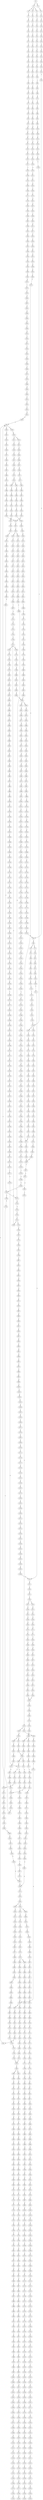 strict digraph  {
	S0 -> S1 [ label = T ];
	S0 -> S2 [ label = G ];
	S1 -> S3 [ label = G ];
	S1 -> S4 [ label = T ];
	S1 -> S5 [ label = C ];
	S2 -> S6 [ label = C ];
	S3 -> S7 [ label = T ];
	S4 -> S8 [ label = C ];
	S5 -> S9 [ label = C ];
	S6 -> S10 [ label = C ];
	S7 -> S11 [ label = A ];
	S8 -> S12 [ label = G ];
	S9 -> S13 [ label = G ];
	S10 -> S14 [ label = G ];
	S11 -> S15 [ label = C ];
	S12 -> S16 [ label = C ];
	S13 -> S17 [ label = T ];
	S14 -> S18 [ label = C ];
	S15 -> S19 [ label = A ];
	S16 -> S20 [ label = A ];
	S17 -> S21 [ label = A ];
	S18 -> S22 [ label = A ];
	S19 -> S23 [ label = C ];
	S20 -> S24 [ label = C ];
	S21 -> S25 [ label = C ];
	S22 -> S26 [ label = C ];
	S23 -> S27 [ label = T ];
	S24 -> S28 [ label = G ];
	S25 -> S29 [ label = A ];
	S26 -> S30 [ label = G ];
	S27 -> S31 [ label = T ];
	S28 -> S32 [ label = T ];
	S29 -> S33 [ label = T ];
	S30 -> S34 [ label = C ];
	S31 -> S35 [ label = G ];
	S32 -> S36 [ label = G ];
	S33 -> S37 [ label = G ];
	S34 -> S38 [ label = G ];
	S35 -> S39 [ label = G ];
	S36 -> S40 [ label = G ];
	S37 -> S41 [ label = G ];
	S38 -> S42 [ label = C ];
	S39 -> S43 [ label = A ];
	S40 -> S44 [ label = C ];
	S41 -> S45 [ label = C ];
	S42 -> S46 [ label = A ];
	S43 -> S47 [ label = G ];
	S44 -> S48 [ label = G ];
	S45 -> S49 [ label = G ];
	S46 -> S50 [ label = G ];
	S47 -> S51 [ label = A ];
	S48 -> S52 [ label = T ];
	S49 -> S53 [ label = C ];
	S50 -> S54 [ label = C ];
	S51 -> S55 [ label = C ];
	S52 -> S56 [ label = C ];
	S53 -> S57 [ label = C ];
	S54 -> S58 [ label = C ];
	S55 -> S59 [ label = C ];
	S56 -> S60 [ label = C ];
	S57 -> S61 [ label = C ];
	S58 -> S62 [ label = G ];
	S59 -> S63 [ label = C ];
	S60 -> S64 [ label = C ];
	S61 -> S65 [ label = C ];
	S62 -> S66 [ label = G ];
	S63 -> S67 [ label = C ];
	S64 -> S68 [ label = C ];
	S65 -> S69 [ label = C ];
	S66 -> S70 [ label = C ];
	S66 -> S71 [ label = T ];
	S67 -> S72 [ label = C ];
	S68 -> S73 [ label = A ];
	S69 -> S74 [ label = A ];
	S70 -> S75 [ label = A ];
	S71 -> S76 [ label = G ];
	S72 -> S77 [ label = C ];
	S73 -> S78 [ label = C ];
	S74 -> S79 [ label = C ];
	S75 -> S80 [ label = C ];
	S76 -> S81 [ label = G ];
	S77 -> S82 [ label = T ];
	S78 -> S83 [ label = T ];
	S79 -> S84 [ label = T ];
	S80 -> S85 [ label = T ];
	S81 -> S86 [ label = A ];
	S82 -> S87 [ label = T ];
	S83 -> S88 [ label = T ];
	S84 -> S89 [ label = T ];
	S85 -> S90 [ label = T ];
	S86 -> S91 [ label = A ];
	S87 -> S92 [ label = C ];
	S88 -> S93 [ label = G ];
	S89 -> S94 [ label = T ];
	S90 -> S95 [ label = C ];
	S91 -> S96 [ label = G ];
	S92 -> S97 [ label = A ];
	S93 -> S98 [ label = A ];
	S94 -> S99 [ label = A ];
	S95 -> S100 [ label = A ];
	S96 -> S101 [ label = A ];
	S97 -> S102 [ label = G ];
	S98 -> S103 [ label = G ];
	S99 -> S104 [ label = G ];
	S100 -> S105 [ label = G ];
	S101 -> S106 [ label = A ];
	S102 -> S107 [ label = A ];
	S103 -> S108 [ label = C ];
	S104 -> S109 [ label = C ];
	S105 -> S110 [ label = C ];
	S106 -> S111 [ label = C ];
	S107 -> S112 [ label = G ];
	S108 -> S113 [ label = C ];
	S109 -> S114 [ label = C ];
	S110 -> S115 [ label = C ];
	S111 -> S116 [ label = G ];
	S112 -> S117 [ label = G ];
	S113 -> S118 [ label = G ];
	S114 -> S119 [ label = G ];
	S115 -> S120 [ label = G ];
	S116 -> S121 [ label = G ];
	S117 -> S122 [ label = T ];
	S118 -> S123 [ label = C ];
	S119 -> S124 [ label = T ];
	S120 -> S125 [ label = C ];
	S121 -> S126 [ label = C ];
	S122 -> S127 [ label = C ];
	S123 -> S128 [ label = C ];
	S124 -> S129 [ label = C ];
	S125 -> S130 [ label = C ];
	S126 -> S131 [ label = A ];
	S127 -> S132 [ label = C ];
	S128 -> S133 [ label = C ];
	S129 -> S134 [ label = C ];
	S130 -> S135 [ label = C ];
	S131 -> S136 [ label = C ];
	S132 -> S137 [ label = C ];
	S133 -> S138 [ label = C ];
	S134 -> S139 [ label = C ];
	S135 -> S140 [ label = C ];
	S136 -> S141 [ label = C ];
	S136 -> S142 [ label = T ];
	S137 -> S143 [ label = T ];
	S138 -> S144 [ label = T ];
	S139 -> S145 [ label = A ];
	S140 -> S144 [ label = T ];
	S141 -> S146 [ label = G ];
	S142 -> S147 [ label = G ];
	S143 -> S148 [ label = T ];
	S144 -> S149 [ label = T ];
	S144 -> S150 [ label = C ];
	S145 -> S151 [ label = C ];
	S146 -> S152 [ label = G ];
	S147 -> S153 [ label = G ];
	S148 -> S154 [ label = C ];
	S149 -> S155 [ label = C ];
	S150 -> S156 [ label = C ];
	S151 -> S157 [ label = C ];
	S152 -> S158 [ label = G ];
	S153 -> S159 [ label = G ];
	S154 -> S160 [ label = T ];
	S155 -> S161 [ label = A ];
	S156 -> S162 [ label = A ];
	S157 -> S163 [ label = A ];
	S158 -> S164 [ label = A ];
	S159 -> S165 [ label = A ];
	S160 -> S166 [ label = C ];
	S161 -> S167 [ label = C ];
	S162 -> S168 [ label = C ];
	S163 -> S169 [ label = C ];
	S164 -> S170 [ label = A ];
	S165 -> S171 [ label = A ];
	S166 -> S172 [ label = G ];
	S167 -> S173 [ label = G ];
	S168 -> S174 [ label = C ];
	S169 -> S175 [ label = C ];
	S170 -> S176 [ label = T ];
	S171 -> S177 [ label = C ];
	S172 -> S178 [ label = T ];
	S173 -> S179 [ label = C ];
	S174 -> S180 [ label = C ];
	S175 -> S181 [ label = G ];
	S176 -> S182 [ label = T ];
	S177 -> S183 [ label = T ];
	S178 -> S184 [ label = A ];
	S179 -> S185 [ label = T ];
	S180 -> S186 [ label = G ];
	S181 -> S187 [ label = A ];
	S182 -> S188 [ label = G ];
	S183 -> S189 [ label = G ];
	S184 -> S190 [ label = C ];
	S185 -> S191 [ label = C ];
	S186 -> S192 [ label = C ];
	S187 -> S193 [ label = T ];
	S188 -> S194 [ label = A ];
	S189 -> S195 [ label = G ];
	S190 -> S196 [ label = G ];
	S191 -> S197 [ label = C ];
	S192 -> S198 [ label = C ];
	S193 -> S199 [ label = C ];
	S194 -> S200 [ label = A ];
	S195 -> S201 [ label = A ];
	S196 -> S202 [ label = G ];
	S197 -> S203 [ label = G ];
	S198 -> S204 [ label = G ];
	S199 -> S205 [ label = G ];
	S200 -> S206 [ label = C ];
	S201 -> S207 [ label = C ];
	S202 -> S208 [ label = C ];
	S203 -> S209 [ label = G ];
	S204 -> S210 [ label = G ];
	S205 -> S211 [ label = G ];
	S206 -> S212 [ label = C ];
	S207 -> S213 [ label = C ];
	S208 -> S214 [ label = T ];
	S209 -> S215 [ label = T ];
	S210 -> S216 [ label = T ];
	S211 -> S217 [ label = T ];
	S212 -> S218 [ label = C ];
	S213 -> S219 [ label = C ];
	S214 -> S220 [ label = A ];
	S215 -> S221 [ label = T ];
	S216 -> S222 [ label = C ];
	S217 -> S223 [ label = T ];
	S218 -> S224 [ label = G ];
	S219 -> S225 [ label = G ];
	S220 -> S226 [ label = C ];
	S221 -> S227 [ label = G ];
	S222 -> S228 [ label = C ];
	S223 -> S229 [ label = C ];
	S224 -> S230 [ label = T ];
	S225 -> S231 [ label = T ];
	S226 -> S232 [ label = T ];
	S227 -> S233 [ label = C ];
	S228 -> S234 [ label = C ];
	S229 -> S235 [ label = C ];
	S230 -> S236 [ label = C ];
	S231 -> S237 [ label = C ];
	S232 -> S238 [ label = G ];
	S233 -> S239 [ label = A ];
	S234 -> S240 [ label = A ];
	S235 -> S241 [ label = A ];
	S236 -> S242 [ label = T ];
	S237 -> S243 [ label = T ];
	S238 -> S244 [ label = G ];
	S239 -> S245 [ label = C ];
	S240 -> S246 [ label = G ];
	S241 -> S247 [ label = G ];
	S242 -> S248 [ label = C ];
	S243 -> S249 [ label = C ];
	S244 -> S250 [ label = T ];
	S245 -> S251 [ label = T ];
	S246 -> S252 [ label = T ];
	S247 -> S253 [ label = T ];
	S248 -> S254 [ label = G ];
	S249 -> S254 [ label = G ];
	S250 -> S255 [ label = G ];
	S251 -> S256 [ label = G ];
	S252 -> S257 [ label = G ];
	S253 -> S258 [ label = G ];
	S254 -> S259 [ label = G ];
	S255 -> S260 [ label = C ];
	S256 -> S261 [ label = G ];
	S257 -> S262 [ label = G ];
	S258 -> S263 [ label = G ];
	S259 -> S264 [ label = C ];
	S260 -> S265 [ label = T ];
	S261 -> S266 [ label = T ];
	S262 -> S267 [ label = T ];
	S263 -> S268 [ label = T ];
	S264 -> S269 [ label = A ];
	S265 -> S270 [ label = A ];
	S266 -> S271 [ label = C ];
	S267 -> S272 [ label = C ];
	S268 -> S273 [ label = C ];
	S269 -> S274 [ label = C ];
	S270 -> S275 [ label = C ];
	S271 -> S276 [ label = G ];
	S272 -> S277 [ label = G ];
	S273 -> S277 [ label = G ];
	S274 -> S278 [ label = C ];
	S275 -> S279 [ label = T ];
	S276 -> S280 [ label = T ];
	S277 -> S281 [ label = T ];
	S278 -> S282 [ label = G ];
	S279 -> S283 [ label = G ];
	S280 -> S284 [ label = C ];
	S281 -> S285 [ label = C ];
	S282 -> S286 [ label = A ];
	S283 -> S287 [ label = T ];
	S284 -> S288 [ label = C ];
	S285 -> S289 [ label = C ];
	S286 -> S290 [ label = G ];
	S286 -> S291 [ label = A ];
	S287 -> S292 [ label = A ];
	S288 -> S293 [ label = G ];
	S289 -> S293 [ label = G ];
	S290 -> S294 [ label = T ];
	S291 -> S295 [ label = T ];
	S292 -> S296 [ label = A ];
	S293 -> S297 [ label = T ];
	S294 -> S298 [ label = C ];
	S295 -> S299 [ label = G ];
	S296 -> S300 [ label = C ];
	S297 -> S301 [ label = C ];
	S298 -> S302 [ label = C ];
	S299 -> S303 [ label = T ];
	S300 -> S304 [ label = A ];
	S301 -> S305 [ label = A ];
	S302 -> S306 [ label = A ];
	S302 -> S307 [ label = T ];
	S303 -> S308 [ label = A ];
	S304 -> S309 [ label = C ];
	S305 -> S310 [ label = C ];
	S306 -> S311 [ label = G ];
	S307 -> S312 [ label = C ];
	S308 -> S313 [ label = G ];
	S309 -> S314 [ label = A ];
	S310 -> S315 [ label = C ];
	S311 -> S316 [ label = T ];
	S311 -> S317 [ label = C ];
	S312 -> S318 [ label = G ];
	S313 -> S319 [ label = T ];
	S314 -> S320 [ label = C ];
	S315 -> S321 [ label = C ];
	S315 -> S322 [ label = G ];
	S316 -> S323 [ label = A ];
	S317 -> S324 [ label = T ];
	S318 -> S325 [ label = A ];
	S319 -> S326 [ label = T ];
	S320 -> S327 [ label = G ];
	S321 -> S328 [ label = T ];
	S322 -> S329 [ label = A ];
	S323 -> S330 [ label = G ];
	S324 -> S331 [ label = T ];
	S325 -> S332 [ label = A ];
	S326 -> S333 [ label = T ];
	S327 -> S334 [ label = C ];
	S328 -> S335 [ label = G ];
	S329 -> S336 [ label = A ];
	S329 -> S337 [ label = G ];
	S330 -> S338 [ label = G ];
	S331 -> S339 [ label = C ];
	S332 -> S340 [ label = C ];
	S333 -> S341 [ label = C ];
	S334 -> S342 [ label = T ];
	S335 -> S343 [ label = T ];
	S336 -> S344 [ label = T ];
	S337 -> S345 [ label = T ];
	S338 -> S346 [ label = G ];
	S339 -> S347 [ label = A ];
	S340 -> S348 [ label = T ];
	S341 -> S349 [ label = A ];
	S342 -> S350 [ label = C ];
	S343 -> S351 [ label = C ];
	S344 -> S352 [ label = C ];
	S345 -> S353 [ label = C ];
	S346 -> S354 [ label = T ];
	S347 -> S355 [ label = C ];
	S348 -> S356 [ label = T ];
	S349 -> S357 [ label = C ];
	S350 -> S358 [ label = C ];
	S351 -> S359 [ label = C ];
	S352 -> S360 [ label = C ];
	S353 -> S302 [ label = C ];
	S354 -> S361 [ label = C ];
	S355 -> S362 [ label = G ];
	S356 -> S363 [ label = C ];
	S357 -> S364 [ label = T ];
	S358 -> S365 [ label = T ];
	S359 -> S366 [ label = T ];
	S360 -> S367 [ label = T ];
	S361 -> S368 [ label = A ];
	S362 -> S369 [ label = C ];
	S363 -> S370 [ label = A ];
	S364 -> S371 [ label = C ];
	S365 -> S372 [ label = A ];
	S366 -> S373 [ label = T ];
	S367 -> S374 [ label = C ];
	S368 -> S375 [ label = C ];
	S369 -> S376 [ label = C ];
	S370 -> S377 [ label = A ];
	S371 -> S378 [ label = C ];
	S372 -> S379 [ label = G ];
	S373 -> S380 [ label = G ];
	S374 -> S381 [ label = G ];
	S375 -> S382 [ label = T ];
	S376 -> S383 [ label = C ];
	S377 -> S384 [ label = C ];
	S378 -> S385 [ label = T ];
	S379 -> S386 [ label = A ];
	S380 -> S387 [ label = A ];
	S380 -> S388 [ label = T ];
	S381 -> S389 [ label = A ];
	S382 -> S390 [ label = C ];
	S383 -> S391 [ label = T ];
	S384 -> S392 [ label = C ];
	S384 -> S393 [ label = T ];
	S385 -> S394 [ label = T ];
	S386 -> S395 [ label = A ];
	S387 -> S396 [ label = A ];
	S388 -> S397 [ label = A ];
	S389 -> S398 [ label = A ];
	S390 -> S399 [ label = G ];
	S391 -> S400 [ label = T ];
	S392 -> S401 [ label = G ];
	S393 -> S402 [ label = G ];
	S394 -> S403 [ label = T ];
	S395 -> S404 [ label = C ];
	S396 -> S405 [ label = C ];
	S397 -> S406 [ label = G ];
	S398 -> S407 [ label = C ];
	S399 -> S408 [ label = C ];
	S400 -> S409 [ label = C ];
	S401 -> S410 [ label = G ];
	S402 -> S411 [ label = G ];
	S402 -> S412 [ label = C ];
	S403 -> S413 [ label = C ];
	S404 -> S414 [ label = T ];
	S405 -> S415 [ label = T ];
	S406 -> S416 [ label = G ];
	S407 -> S348 [ label = T ];
	S408 -> S417 [ label = T ];
	S409 -> S418 [ label = A ];
	S410 -> S419 [ label = C ];
	S411 -> S420 [ label = C ];
	S412 -> S421 [ label = C ];
	S413 -> S422 [ label = A ];
	S414 -> S423 [ label = T ];
	S415 -> S424 [ label = T ];
	S416 -> S425 [ label = A ];
	S417 -> S426 [ label = T ];
	S418 -> S427 [ label = T ];
	S419 -> S428 [ label = C ];
	S420 -> S429 [ label = C ];
	S421 -> S430 [ label = C ];
	S422 -> S431 [ label = T ];
	S423 -> S432 [ label = C ];
	S424 -> S433 [ label = C ];
	S425 -> S434 [ label = G ];
	S426 -> S435 [ label = C ];
	S427 -> S436 [ label = C ];
	S428 -> S437 [ label = C ];
	S429 -> S438 [ label = C ];
	S430 -> S439 [ label = T ];
	S431 -> S440 [ label = C ];
	S432 -> S441 [ label = A ];
	S433 -> S442 [ label = A ];
	S434 -> S443 [ label = A ];
	S435 -> S444 [ label = A ];
	S436 -> S445 [ label = C ];
	S437 -> S446 [ label = A ];
	S438 -> S447 [ label = A ];
	S439 -> S448 [ label = A ];
	S440 -> S449 [ label = C ];
	S441 -> S450 [ label = A ];
	S442 -> S451 [ label = A ];
	S443 -> S452 [ label = G ];
	S444 -> S453 [ label = T ];
	S445 -> S454 [ label = A ];
	S446 -> S455 [ label = G ];
	S447 -> S456 [ label = G ];
	S448 -> S457 [ label = G ];
	S449 -> S458 [ label = A ];
	S450 -> S384 [ label = C ];
	S451 -> S384 [ label = C ];
	S452 -> S459 [ label = G ];
	S453 -> S460 [ label = C ];
	S454 -> S461 [ label = G ];
	S455 -> S462 [ label = T ];
	S456 -> S463 [ label = G ];
	S457 -> S464 [ label = G ];
	S458 -> S465 [ label = G ];
	S459 -> S466 [ label = T ];
	S460 -> S467 [ label = C ];
	S461 -> S468 [ label = A ];
	S462 -> S469 [ label = T ];
	S463 -> S470 [ label = T ];
	S464 -> S471 [ label = T ];
	S465 -> S468 [ label = A ];
	S466 -> S472 [ label = C ];
	S467 -> S473 [ label = A ];
	S468 -> S474 [ label = A ];
	S469 -> S475 [ label = G ];
	S470 -> S476 [ label = G ];
	S471 -> S477 [ label = G ];
	S472 -> S478 [ label = C ];
	S473 -> S461 [ label = G ];
	S474 -> S479 [ label = C ];
	S475 -> S480 [ label = T ];
	S476 -> S481 [ label = C ];
	S476 -> S482 [ label = G ];
	S477 -> S483 [ label = T ];
	S478 -> S484 [ label = C ];
	S479 -> S485 [ label = C ];
	S480 -> S486 [ label = G ];
	S481 -> S487 [ label = G ];
	S482 -> S488 [ label = G ];
	S483 -> S489 [ label = G ];
	S484 -> S490 [ label = A ];
	S484 -> S491 [ label = G ];
	S485 -> S492 [ label = A ];
	S485 -> S493 [ label = G ];
	S486 -> S494 [ label = C ];
	S487 -> S495 [ label = C ];
	S488 -> S496 [ label = C ];
	S489 -> S497 [ label = C ];
	S490 -> S498 [ label = G ];
	S491 -> S499 [ label = G ];
	S492 -> S500 [ label = G ];
	S492 -> S501 [ label = C ];
	S493 -> S502 [ label = G ];
	S494 -> S503 [ label = G ];
	S495 -> S504 [ label = G ];
	S496 -> S505 [ label = T ];
	S497 -> S506 [ label = G ];
	S498 -> S507 [ label = A ];
	S499 -> S508 [ label = A ];
	S500 -> S509 [ label = A ];
	S501 -> S510 [ label = C ];
	S502 -> S511 [ label = A ];
	S503 -> S512 [ label = T ];
	S504 -> S513 [ label = T ];
	S505 -> S514 [ label = T ];
	S506 -> S515 [ label = T ];
	S507 -> S516 [ label = G ];
	S508 -> S517 [ label = G ];
	S509 -> S518 [ label = C ];
	S510 -> S519 [ label = A ];
	S511 -> S520 [ label = C ];
	S512 -> S521 [ label = C ];
	S513 -> S522 [ label = C ];
	S514 -> S523 [ label = C ];
	S515 -> S524 [ label = C ];
	S516 -> S525 [ label = C ];
	S517 -> S526 [ label = G ];
	S518 -> S527 [ label = T ];
	S519 -> S528 [ label = C ];
	S520 -> S529 [ label = G ];
	S521 -> S530 [ label = G ];
	S522 -> S531 [ label = G ];
	S523 -> S532 [ label = G ];
	S524 -> S533 [ label = G ];
	S525 -> S534 [ label = C ];
	S526 -> S535 [ label = C ];
	S527 -> S536 [ label = C ];
	S528 -> S537 [ label = C ];
	S529 -> S538 [ label = C ];
	S530 -> S539 [ label = A ];
	S531 -> S540 [ label = T ];
	S532 -> S541 [ label = A ];
	S533 -> S539 [ label = A ];
	S534 -> S542 [ label = A ];
	S535 -> S543 [ label = G ];
	S536 -> S544 [ label = C ];
	S537 -> S545 [ label = C ];
	S538 -> S546 [ label = C ];
	S539 -> S547 [ label = A ];
	S540 -> S548 [ label = G ];
	S541 -> S549 [ label = A ];
	S542 -> S550 [ label = C ];
	S543 -> S551 [ label = T ];
	S544 -> S552 [ label = C ];
	S545 -> S553 [ label = C ];
	S546 -> S554 [ label = C ];
	S547 -> S555 [ label = C ];
	S548 -> S556 [ label = C ];
	S549 -> S557 [ label = C ];
	S550 -> S558 [ label = G ];
	S551 -> S559 [ label = G ];
	S552 -> S560 [ label = A ];
	S553 -> S561 [ label = T ];
	S554 -> S562 [ label = A ];
	S555 -> S563 [ label = C ];
	S555 -> S564 [ label = A ];
	S556 -> S565 [ label = A ];
	S557 -> S566 [ label = A ];
	S558 -> S567 [ label = G ];
	S559 -> S568 [ label = G ];
	S560 -> S569 [ label = T ];
	S561 -> S570 [ label = T ];
	S562 -> S571 [ label = T ];
	S563 -> S572 [ label = T ];
	S564 -> S573 [ label = C ];
	S565 -> S574 [ label = T ];
	S566 -> S575 [ label = C ];
	S567 -> S576 [ label = T ];
	S568 -> S577 [ label = T ];
	S569 -> S578 [ label = C ];
	S570 -> S579 [ label = C ];
	S571 -> S580 [ label = C ];
	S572 -> S581 [ label = T ];
	S573 -> S582 [ label = C ];
	S574 -> S583 [ label = C ];
	S575 -> S584 [ label = G ];
	S576 -> S585 [ label = T ];
	S577 -> S586 [ label = A ];
	S578 -> S587 [ label = T ];
	S579 -> S588 [ label = C ];
	S579 -> S589 [ label = G ];
	S580 -> S590 [ label = G ];
	S581 -> S591 [ label = C ];
	S582 -> S592 [ label = C ];
	S583 -> S593 [ label = C ];
	S584 -> S594 [ label = C ];
	S585 -> S595 [ label = A ];
	S586 -> S596 [ label = T ];
	S587 -> S597 [ label = G ];
	S588 -> S598 [ label = T ];
	S589 -> S599 [ label = A ];
	S590 -> S600 [ label = T ];
	S591 -> S601 [ label = G ];
	S592 -> S602 [ label = G ];
	S593 -> S603 [ label = G ];
	S594 -> S604 [ label = G ];
	S595 -> S605 [ label = C ];
	S596 -> S606 [ label = G ];
	S597 -> S607 [ label = C ];
	S598 -> S608 [ label = G ];
	S599 -> S609 [ label = T ];
	S600 -> S610 [ label = C ];
	S601 -> S611 [ label = T ];
	S602 -> S612 [ label = T ];
	S603 -> S613 [ label = C ];
	S604 -> S614 [ label = C ];
	S605 -> S615 [ label = T ];
	S606 -> S616 [ label = A ];
	S607 -> S617 [ label = C ];
	S608 -> S618 [ label = T ];
	S609 -> S619 [ label = C ];
	S610 -> S620 [ label = C ];
	S611 -> S621 [ label = A ];
	S612 -> S622 [ label = A ];
	S613 -> S623 [ label = A ];
	S614 -> S624 [ label = A ];
	S615 -> S625 [ label = G ];
	S616 -> S626 [ label = G ];
	S617 -> S627 [ label = A ];
	S618 -> S628 [ label = C ];
	S619 -> S629 [ label = G ];
	S620 -> S630 [ label = T ];
	S621 -> S631 [ label = C ];
	S622 -> S632 [ label = C ];
	S623 -> S633 [ label = C ];
	S624 -> S634 [ label = C ];
	S625 -> S635 [ label = C ];
	S626 -> S636 [ label = C ];
	S627 -> S637 [ label = G ];
	S628 -> S638 [ label = C ];
	S629 -> S639 [ label = T ];
	S630 -> S640 [ label = C ];
	S631 -> S641 [ label = T ];
	S632 -> S642 [ label = G ];
	S633 -> S643 [ label = G ];
	S634 -> S644 [ label = G ];
	S635 -> S645 [ label = A ];
	S636 -> S646 [ label = G ];
	S637 -> S647 [ label = T ];
	S638 -> S648 [ label = T ];
	S639 -> S649 [ label = T ];
	S640 -> S650 [ label = T ];
	S641 -> S651 [ label = T ];
	S642 -> S652 [ label = T ];
	S643 -> S653 [ label = T ];
	S644 -> S654 [ label = T ];
	S645 -> S655 [ label = G ];
	S646 -> S656 [ label = G ];
	S647 -> S657 [ label = C ];
	S648 -> S658 [ label = T ];
	S649 -> S659 [ label = T ];
	S650 -> S660 [ label = T ];
	S651 -> S661 [ label = C ];
	S652 -> S662 [ label = C ];
	S653 -> S663 [ label = C ];
	S654 -> S664 [ label = C ];
	S655 -> S665 [ label = A ];
	S656 -> S666 [ label = T ];
	S657 -> S667 [ label = G ];
	S658 -> S380 [ label = G ];
	S659 -> S668 [ label = G ];
	S660 -> S669 [ label = C ];
	S661 -> S670 [ label = A ];
	S662 -> S671 [ label = C ];
	S663 -> S672 [ label = G ];
	S664 -> S673 [ label = C ];
	S665 -> S674 [ label = C ];
	S666 -> S675 [ label = C ];
	S667 -> S676 [ label = T ];
	S668 -> S677 [ label = T ];
	S669 -> S678 [ label = T ];
	S670 -> S679 [ label = A ];
	S671 -> S680 [ label = A ];
	S672 -> S681 [ label = A ];
	S673 -> S682 [ label = A ];
	S674 -> S683 [ label = G ];
	S675 -> S684 [ label = G ];
	S676 -> S685 [ label = A ];
	S677 -> S686 [ label = A ];
	S678 -> S687 [ label = C ];
	S679 -> S688 [ label = G ];
	S680 -> S689 [ label = G ];
	S681 -> S690 [ label = G ];
	S682 -> S691 [ label = G ];
	S683 -> S692 [ label = G ];
	S684 -> S693 [ label = C ];
	S685 -> S694 [ label = A ];
	S686 -> S695 [ label = G ];
	S687 -> S696 [ label = G ];
	S688 -> S697 [ label = C ];
	S689 -> S698 [ label = C ];
	S690 -> S699 [ label = C ];
	S691 -> S700 [ label = C ];
	S692 -> S701 [ label = A ];
	S693 -> S702 [ label = A ];
	S694 -> S703 [ label = G ];
	S695 -> S704 [ label = G ];
	S696 -> S705 [ label = G ];
	S697 -> S706 [ label = G ];
	S698 -> S707 [ label = G ];
	S699 -> S708 [ label = G ];
	S700 -> S709 [ label = T ];
	S700 -> S707 [ label = G ];
	S701 -> S710 [ label = C ];
	S702 -> S711 [ label = C ];
	S703 -> S712 [ label = A ];
	S704 -> S713 [ label = A ];
	S705 -> S714 [ label = A ];
	S706 -> S715 [ label = A ];
	S707 -> S716 [ label = A ];
	S708 -> S717 [ label = A ];
	S709 -> S718 [ label = T ];
	S710 -> S719 [ label = A ];
	S711 -> S720 [ label = G ];
	S712 -> S721 [ label = C ];
	S713 -> S722 [ label = A ];
	S714 -> S723 [ label = G ];
	S715 -> S724 [ label = G ];
	S716 -> S725 [ label = G ];
	S717 -> S726 [ label = G ];
	S718 -> S339 [ label = C ];
	S719 -> S727 [ label = C ];
	S720 -> S728 [ label = C ];
	S721 -> S729 [ label = G ];
	S722 -> S730 [ label = A ];
	S723 -> S731 [ label = A ];
	S724 -> S732 [ label = T ];
	S725 -> S733 [ label = T ];
	S726 -> S734 [ label = T ];
	S727 -> S735 [ label = A ];
	S728 -> S736 [ label = G ];
	S729 -> S737 [ label = G ];
	S730 -> S738 [ label = G ];
	S731 -> S739 [ label = G ];
	S732 -> S740 [ label = C ];
	S733 -> S741 [ label = C ];
	S734 -> S742 [ label = C ];
	S735 -> S743 [ label = C ];
	S736 -> S744 [ label = C ];
	S737 -> S745 [ label = C ];
	S738 -> S746 [ label = G ];
	S739 -> S747 [ label = G ];
	S740 -> S748 [ label = C ];
	S741 -> S749 [ label = C ];
	S741 -> S750 [ label = T ];
	S742 -> S751 [ label = G ];
	S743 -> S752 [ label = C ];
	S744 -> S753 [ label = G ];
	S745 -> S754 [ label = T ];
	S746 -> S755 [ label = T ];
	S747 -> S756 [ label = T ];
	S748 -> S757 [ label = C ];
	S749 -> S757 [ label = C ];
	S750 -> S758 [ label = C ];
	S751 -> S759 [ label = A ];
	S752 -> S760 [ label = T ];
	S753 -> S761 [ label = G ];
	S754 -> S762 [ label = C ];
	S755 -> S763 [ label = C ];
	S756 -> S764 [ label = C ];
	S757 -> S765 [ label = T ];
	S757 -> S766 [ label = G ];
	S758 -> S767 [ label = G ];
	S759 -> S768 [ label = A ];
	S760 -> S769 [ label = C ];
	S761 -> S770 [ label = C ];
	S762 -> S771 [ label = T ];
	S763 -> S772 [ label = C ];
	S764 -> S478 [ label = C ];
	S765 -> S773 [ label = C ];
	S766 -> S774 [ label = C ];
	S767 -> S775 [ label = T ];
	S768 -> S776 [ label = C ];
	S769 -> S777 [ label = T ];
	S770 -> S778 [ label = T ];
	S771 -> S779 [ label = C ];
	S772 -> S780 [ label = C ];
	S773 -> S781 [ label = C ];
	S774 -> S782 [ label = C ];
	S775 -> S783 [ label = C ];
	S776 -> S784 [ label = C ];
	S777 -> S785 [ label = A ];
	S778 -> S786 [ label = G ];
	S779 -> S787 [ label = G ];
	S780 -> S788 [ label = G ];
	S781 -> S789 [ label = G ];
	S782 -> S790 [ label = T ];
	S783 -> S791 [ label = T ];
	S784 -> S792 [ label = T ];
	S785 -> S793 [ label = G ];
	S786 -> S794 [ label = G ];
	S787 -> S795 [ label = A ];
	S788 -> S796 [ label = A ];
	S789 -> S797 [ label = G ];
	S790 -> S798 [ label = G ];
	S791 -> S799 [ label = G ];
	S792 -> S800 [ label = G ];
	S793 -> S801 [ label = A ];
	S794 -> S802 [ label = A ];
	S795 -> S803 [ label = A ];
	S796 -> S804 [ label = A ];
	S797 -> S805 [ label = T ];
	S798 -> S806 [ label = T ];
	S799 -> S807 [ label = T ];
	S800 -> S808 [ label = T ];
	S801 -> S809 [ label = A ];
	S802 -> S810 [ label = A ];
	S803 -> S811 [ label = G ];
	S804 -> S812 [ label = G ];
	S805 -> S813 [ label = C ];
	S806 -> S814 [ label = C ];
	S807 -> S815 [ label = T ];
	S808 -> S816 [ label = C ];
	S809 -> S817 [ label = C ];
	S810 -> S818 [ label = T ];
	S811 -> S819 [ label = T ];
	S812 -> S820 [ label = T ];
	S813 -> S821 [ label = T ];
	S814 -> S822 [ label = G ];
	S815 -> S823 [ label = C ];
	S816 -> S824 [ label = G ];
	S817 -> S825 [ label = G ];
	S818 -> S826 [ label = G ];
	S819 -> S827 [ label = C ];
	S820 -> S828 [ label = C ];
	S821 -> S829 [ label = G ];
	S822 -> S830 [ label = C ];
	S823 -> S831 [ label = C ];
	S824 -> S832 [ label = C ];
	S825 -> S833 [ label = A ];
	S826 -> S834 [ label = G ];
	S827 -> S835 [ label = G ];
	S828 -> S836 [ label = G ];
	S829 -> S837 [ label = G ];
	S830 -> S838 [ label = G ];
	S831 -> S839 [ label = G ];
	S832 -> S840 [ label = G ];
	S833 -> S841 [ label = G ];
	S834 -> S842 [ label = G ];
	S835 -> S843 [ label = C ];
	S836 -> S844 [ label = A ];
	S837 -> S845 [ label = A ];
	S838 -> S846 [ label = C ];
	S839 -> S847 [ label = T ];
	S840 -> S846 [ label = C ];
	S841 -> S848 [ label = G ];
	S842 -> S849 [ label = G ];
	S843 -> S850 [ label = G ];
	S844 -> S851 [ label = G ];
	S845 -> S852 [ label = G ];
	S846 -> S853 [ label = G ];
	S846 -> S854 [ label = A ];
	S847 -> S855 [ label = G ];
	S848 -> S856 [ label = T ];
	S849 -> S857 [ label = T ];
	S850 -> S858 [ label = G ];
	S851 -> S859 [ label = G ];
	S852 -> S860 [ label = G ];
	S853 -> S861 [ label = A ];
	S854 -> S862 [ label = A ];
	S855 -> S863 [ label = G ];
	S856 -> S864 [ label = G ];
	S857 -> S865 [ label = C ];
	S858 -> S866 [ label = C ];
	S859 -> S867 [ label = T ];
	S860 -> S868 [ label = G ];
	S861 -> S869 [ label = G ];
	S862 -> S870 [ label = C ];
	S863 -> S871 [ label = C ];
	S864 -> S872 [ label = T ];
	S865 -> S873 [ label = C ];
	S866 -> S874 [ label = T ];
	S867 -> S875 [ label = A ];
	S868 -> S876 [ label = T ];
	S869 -> S877 [ label = C ];
	S870 -> S878 [ label = C ];
	S871 -> S879 [ label = C ];
	S872 -> S880 [ label = C ];
	S873 -> S881 [ label = G ];
	S874 -> S882 [ label = A ];
	S875 -> S883 [ label = T ];
	S876 -> S884 [ label = G ];
	S877 -> S885 [ label = A ];
	S878 -> S886 [ label = C ];
	S879 -> S887 [ label = C ];
	S880 -> S888 [ label = C ];
	S881 -> S889 [ label = C ];
	S882 -> S890 [ label = T ];
	S883 -> S891 [ label = A ];
	S884 -> S892 [ label = T ];
	S885 -> S893 [ label = G ];
	S886 -> S894 [ label = G ];
	S887 -> S895 [ label = G ];
	S888 -> S896 [ label = C ];
	S889 -> S897 [ label = C ];
	S890 -> S898 [ label = A ];
	S891 -> S899 [ label = A ];
	S892 -> S900 [ label = T ];
	S893 -> S901 [ label = T ];
	S894 -> S902 [ label = T ];
	S895 -> S903 [ label = T ];
	S896 -> S904 [ label = T ];
	S897 -> S905 [ label = G ];
	S898 -> S906 [ label = G ];
	S899 -> S907 [ label = G ];
	S900 -> S908 [ label = C ];
	S901 -> S909 [ label = G ];
	S902 -> S910 [ label = A ];
	S903 -> S911 [ label = C ];
	S904 -> S912 [ label = G ];
	S905 -> S913 [ label = G ];
	S906 -> S914 [ label = T ];
	S907 -> S915 [ label = T ];
	S908 -> S916 [ label = C ];
	S909 -> S917 [ label = C ];
	S910 -> S918 [ label = C ];
	S911 -> S919 [ label = C ];
	S912 -> S920 [ label = T ];
	S913 -> S921 [ label = A ];
	S914 -> S922 [ label = A ];
	S915 -> S923 [ label = C ];
	S916 -> S924 [ label = A ];
	S917 -> S925 [ label = A ];
	S918 -> S926 [ label = A ];
	S919 -> S927 [ label = A ];
	S920 -> S928 [ label = C ];
	S921 -> S929 [ label = A ];
	S922 -> S930 [ label = G ];
	S923 -> S931 [ label = G ];
	S924 -> S932 [ label = G ];
	S925 -> S933 [ label = A ];
	S926 -> S934 [ label = G ];
	S927 -> S935 [ label = G ];
	S928 -> S936 [ label = C ];
	S929 -> S937 [ label = C ];
	S930 -> S938 [ label = C ];
	S931 -> S939 [ label = T ];
	S932 -> S940 [ label = C ];
	S933 -> S941 [ label = C ];
	S934 -> S942 [ label = C ];
	S935 -> S943 [ label = T ];
	S936 -> S944 [ label = T ];
	S937 -> S945 [ label = T ];
	S938 -> S946 [ label = C ];
	S939 -> S947 [ label = G ];
	S940 -> S948 [ label = A ];
	S941 -> S949 [ label = A ];
	S942 -> S950 [ label = A ];
	S943 -> S951 [ label = A ];
	S944 -> S952 [ label = A ];
	S945 -> S953 [ label = G ];
	S946 -> S954 [ label = G ];
	S947 -> S955 [ label = G ];
	S948 -> S956 [ label = G ];
	S949 -> S957 [ label = G ];
	S950 -> S958 [ label = G ];
	S951 -> S959 [ label = G ];
	S952 -> S960 [ label = C ];
	S953 -> S961 [ label = C ];
	S954 -> S962 [ label = A ];
	S955 -> S963 [ label = T ];
	S956 -> S964 [ label = A ];
	S957 -> S965 [ label = C ];
	S958 -> S966 [ label = G ];
	S959 -> S967 [ label = C ];
	S960 -> S968 [ label = T ];
	S961 -> S969 [ label = A ];
	S962 -> S970 [ label = A ];
	S963 -> S971 [ label = A ];
	S964 -> S972 [ label = T ];
	S965 -> S973 [ label = T ];
	S966 -> S974 [ label = T ];
	S967 -> S975 [ label = T ];
	S968 -> S976 [ label = A ];
	S969 -> S977 [ label = A ];
	S970 -> S978 [ label = A ];
	S971 -> S979 [ label = C ];
	S972 -> S980 [ label = A ];
	S973 -> S981 [ label = A ];
	S974 -> S982 [ label = G ];
	S975 -> S983 [ label = C ];
	S976 -> S984 [ label = C ];
	S977 -> S985 [ label = C ];
	S978 -> S986 [ label = C ];
	S979 -> S987 [ label = C ];
	S980 -> S988 [ label = A ];
	S981 -> S989 [ label = C ];
	S982 -> S990 [ label = C ];
	S983 -> S991 [ label = C ];
	S984 -> S992 [ label = C ];
	S985 -> S993 [ label = C ];
	S986 -> S994 [ label = C ];
	S987 -> S995 [ label = G ];
	S988 -> S996 [ label = A ];
	S989 -> S997 [ label = G ];
	S990 -> S998 [ label = A ];
	S991 -> S999 [ label = A ];
	S992 -> S1000 [ label = A ];
	S993 -> S1001 [ label = A ];
	S994 -> S1002 [ label = C ];
	S995 -> S1003 [ label = G ];
	S996 -> S1004 [ label = A ];
	S997 -> S1005 [ label = A ];
	S998 -> S1006 [ label = C ];
	S999 -> S1007 [ label = C ];
	S1000 -> S1008 [ label = G ];
	S1001 -> S1009 [ label = G ];
	S1002 -> S1010 [ label = C ];
	S1003 -> S1011 [ label = T ];
	S1004 -> S1012 [ label = A ];
	S1005 -> S1013 [ label = G ];
	S1006 -> S1014 [ label = G ];
	S1007 -> S1015 [ label = C ];
	S1008 -> S1016 [ label = G ];
	S1009 -> S1017 [ label = A ];
	S1010 -> S1018 [ label = G ];
	S1011 -> S1019 [ label = G ];
	S1012 -> S1020 [ label = C ];
	S1013 -> S1021 [ label = A ];
	S1014 -> S1022 [ label = C ];
	S1015 -> S1023 [ label = G ];
	S1016 -> S1024 [ label = A ];
	S1017 -> S1025 [ label = A ];
	S1018 -> S1026 [ label = A ];
	S1019 -> S1027 [ label = G ];
	S1020 -> S1028 [ label = T ];
	S1021 -> S1029 [ label = A ];
	S1022 -> S1030 [ label = G ];
	S1023 -> S1031 [ label = G ];
	S1024 -> S1032 [ label = G ];
	S1025 -> S1033 [ label = C ];
	S1026 -> S1034 [ label = C ];
	S1027 -> S1035 [ label = T ];
	S1028 -> S1036 [ label = T ];
	S1029 -> S1037 [ label = C ];
	S1030 -> S1038 [ label = G ];
	S1031 -> S1039 [ label = A ];
	S1032 -> S1040 [ label = A ];
	S1033 -> S1041 [ label = A ];
	S1034 -> S1042 [ label = T ];
	S1035 -> S1043 [ label = T ];
	S1036 -> S1044 [ label = T ];
	S1037 -> S1045 [ label = T ];
	S1038 -> S1046 [ label = T ];
	S1039 -> S1047 [ label = C ];
	S1040 -> S1048 [ label = G ];
	S1041 -> S1049 [ label = G ];
	S1042 -> S1050 [ label = A ];
	S1043 -> S1051 [ label = A ];
	S1044 -> S1052 [ label = G ];
	S1045 -> S1053 [ label = G ];
	S1046 -> S1054 [ label = G ];
	S1047 -> S1055 [ label = G ];
	S1048 -> S1056 [ label = T ];
	S1049 -> S1057 [ label = C ];
	S1050 -> S1058 [ label = G ];
	S1051 -> S1059 [ label = G ];
	S1052 -> S1060 [ label = C ];
	S1053 -> S1061 [ label = G ];
	S1054 -> S1062 [ label = C ];
	S1055 -> S1063 [ label = T ];
	S1056 -> S1064 [ label = C ];
	S1057 -> S1065 [ label = C ];
	S1058 -> S1066 [ label = A ];
	S1059 -> S1067 [ label = A ];
	S1060 -> S1068 [ label = C ];
	S1061 -> S1069 [ label = C ];
	S1062 -> S1070 [ label = C ];
	S1063 -> S1071 [ label = C ];
	S1064 -> S1072 [ label = A ];
	S1065 -> S1073 [ label = G ];
	S1066 -> S1074 [ label = A ];
	S1067 -> S1075 [ label = A ];
	S1068 -> S1076 [ label = G ];
	S1069 -> S1077 [ label = G ];
	S1070 -> S1078 [ label = G ];
	S1071 -> S1079 [ label = G ];
	S1072 -> S1080 [ label = G ];
	S1073 -> S1081 [ label = T ];
	S1074 -> S1082 [ label = T ];
	S1075 -> S1083 [ label = G ];
	S1076 -> S1084 [ label = T ];
	S1077 -> S1085 [ label = C ];
	S1078 -> S1086 [ label = C ];
	S1079 -> S1087 [ label = T ];
	S1080 -> S1088 [ label = G ];
	S1081 -> S1089 [ label = C ];
	S1082 -> S1090 [ label = C ];
	S1083 -> S1091 [ label = G ];
	S1084 -> S1092 [ label = A ];
	S1085 -> S1093 [ label = A ];
	S1086 -> S1094 [ label = A ];
	S1087 -> S1095 [ label = G ];
	S1088 -> S1096 [ label = A ];
	S1089 -> S1097 [ label = C ];
	S1090 -> S1098 [ label = G ];
	S1091 -> S1099 [ label = G ];
	S1092 -> S1100 [ label = G ];
	S1093 -> S1101 [ label = G ];
	S1094 -> S1102 [ label = A ];
	S1095 -> S1103 [ label = A ];
	S1096 -> S1104 [ label = C ];
	S1097 -> S1105 [ label = T ];
	S1098 -> S1106 [ label = G ];
	S1099 -> S1107 [ label = G ];
	S1100 -> S1108 [ label = C ];
	S1101 -> S1109 [ label = C ];
	S1102 -> S1110 [ label = C ];
	S1103 -> S1111 [ label = C ];
	S1104 -> S1112 [ label = C ];
	S1105 -> S1113 [ label = C ];
	S1106 -> S1114 [ label = G ];
	S1107 -> S1115 [ label = G ];
	S1108 -> S1116 [ label = C ];
	S1109 -> S1117 [ label = G ];
	S1110 -> S1118 [ label = C ];
	S1111 -> S1119 [ label = C ];
	S1112 -> S1120 [ label = A ];
	S1113 -> S1121 [ label = T ];
	S1114 -> S1122 [ label = T ];
	S1115 -> S1123 [ label = T ];
	S1116 -> S1124 [ label = G ];
	S1117 -> S1125 [ label = G ];
	S1118 -> S1126 [ label = A ];
	S1119 -> S1127 [ label = G ];
	S1120 -> S1128 [ label = G ];
	S1121 -> S1129 [ label = G ];
	S1122 -> S1130 [ label = A ];
	S1123 -> S1131 [ label = C ];
	S1124 -> S1132 [ label = G ];
	S1125 -> S1133 [ label = G ];
	S1126 -> S1134 [ label = G ];
	S1127 -> S1135 [ label = G ];
	S1128 -> S1136 [ label = T ];
	S1129 -> S1137 [ label = T ];
	S1130 -> S1138 [ label = T ];
	S1131 -> S1139 [ label = C ];
	S1132 -> S1140 [ label = T ];
	S1133 -> S1141 [ label = T ];
	S1134 -> S1142 [ label = T ];
	S1135 -> S1143 [ label = T ];
	S1136 -> S1144 [ label = C ];
	S1137 -> S1145 [ label = C ];
	S1138 -> S1146 [ label = C ];
	S1139 -> S1147 [ label = G ];
	S1140 -> S1148 [ label = G ];
	S1141 -> S1149 [ label = G ];
	S1142 -> S1150 [ label = C ];
	S1143 -> S1151 [ label = C ];
	S1144 -> S1152 [ label = T ];
	S1145 -> S1153 [ label = G ];
	S1146 -> S1154 [ label = C ];
	S1147 -> S1155 [ label = T ];
	S1148 -> S1156 [ label = A ];
	S1149 -> S1157 [ label = C ];
	S1150 -> S1158 [ label = G ];
	S1151 -> S1159 [ label = G ];
	S1152 -> S1160 [ label = C ];
	S1153 -> S1161 [ label = T ];
	S1154 -> S1162 [ label = C ];
	S1155 -> S1163 [ label = C ];
	S1156 -> S1164 [ label = C ];
	S1157 -> S1165 [ label = C ];
	S1158 -> S1166 [ label = C ];
	S1159 -> S1167 [ label = C ];
	S1160 -> S1168 [ label = T ];
	S1161 -> S1169 [ label = G ];
	S1162 -> S1170 [ label = G ];
	S1163 -> S1171 [ label = G ];
	S1164 -> S1172 [ label = G ];
	S1165 -> S1173 [ label = G ];
	S1166 -> S1174 [ label = G ];
	S1167 -> S1175 [ label = G ];
	S1168 -> S1176 [ label = G ];
	S1169 -> S1177 [ label = G ];
	S1170 -> S1178 [ label = A ];
	S1171 -> S1179 [ label = G ];
	S1172 -> S1180 [ label = T ];
	S1173 -> S1181 [ label = C ];
	S1174 -> S1182 [ label = C ];
	S1175 -> S1183 [ label = T ];
	S1176 -> S1184 [ label = T ];
	S1177 -> S1185 [ label = T ];
	S1178 -> S1186 [ label = A ];
	S1179 -> S1187 [ label = A ];
	S1180 -> S1188 [ label = G ];
	S1181 -> S1189 [ label = C ];
	S1182 -> S1190 [ label = A ];
	S1183 -> S1191 [ label = A ];
	S1184 -> S1192 [ label = A ];
	S1185 -> S1193 [ label = A ];
	S1186 -> S1194 [ label = A ];
	S1187 -> S1195 [ label = A ];
	S1188 -> S1196 [ label = G ];
	S1189 -> S1197 [ label = G ];
	S1190 -> S1198 [ label = G ];
	S1191 -> S1199 [ label = G ];
	S1194 -> S1200 [ label = G ];
	S1195 -> S1201 [ label = C ];
	S1196 -> S1202 [ label = G ];
	S1197 -> S1203 [ label = G ];
	S1198 -> S1204 [ label = C ];
	S1199 -> S1205 [ label = C ];
	S1200 -> S1206 [ label = T ];
	S1201 -> S1207 [ label = T ];
	S1202 -> S1208 [ label = T ];
	S1203 -> S1209 [ label = T ];
	S1204 -> S1210 [ label = C ];
	S1205 -> S1211 [ label = C ];
	S1206 -> S1212 [ label = G ];
	S1207 -> S1213 [ label = A ];
	S1208 -> S1214 [ label = A ];
	S1209 -> S1215 [ label = G ];
	S1210 -> S62 [ label = G ];
	S1211 -> S1216 [ label = G ];
	S1212 -> S1217 [ label = T ];
	S1213 -> S1218 [ label = C ];
	S1214 -> S1219 [ label = C ];
	S1215 -> S1220 [ label = G ];
	S1216 -> S1221 [ label = C ];
	S1217 -> S1222 [ label = C ];
	S1218 -> S1223 [ label = A ];
	S1219 -> S1224 [ label = T ];
	S1220 -> S1225 [ label = T ];
	S1221 -> S1226 [ label = T ];
	S1222 -> S1227 [ label = G ];
	S1223 -> S1228 [ label = A ];
	S1224 -> S1229 [ label = A ];
	S1225 -> S1230 [ label = G ];
	S1226 -> S1231 [ label = G ];
	S1227 -> S1232 [ label = T ];
	S1228 -> S1233 [ label = C ];
	S1229 -> S1234 [ label = T ];
	S1230 -> S1235 [ label = G ];
	S1231 -> S1236 [ label = G ];
	S1232 -> S1237 [ label = C ];
	S1233 -> S1238 [ label = G ];
	S1234 -> S1239 [ label = T ];
	S1235 -> S1240 [ label = A ];
	S1236 -> S1241 [ label = A ];
	S1237 -> S1242 [ label = G ];
	S1238 -> S1243 [ label = A ];
	S1239 -> S1244 [ label = G ];
	S1240 -> S1245 [ label = A ];
	S1241 -> S1246 [ label = A ];
	S1242 -> S1247 [ label = G ];
	S1243 -> S1248 [ label = A ];
	S1244 -> S1249 [ label = G ];
	S1245 -> S1250 [ label = C ];
	S1246 -> S1251 [ label = G ];
	S1247 -> S1252 [ label = A ];
	S1248 -> S1253 [ label = A ];
	S1249 -> S1254 [ label = A ];
	S1250 -> S1255 [ label = C ];
	S1251 -> S1256 [ label = A ];
	S1252 -> S1257 [ label = A ];
	S1253 -> S1258 [ label = A ];
	S1254 -> S1259 [ label = A ];
	S1255 -> S1260 [ label = T ];
	S1256 -> S1261 [ label = A ];
	S1257 -> S1262 [ label = C ];
	S1258 -> S1263 [ label = C ];
	S1259 -> S1264 [ label = C ];
	S1260 -> S1265 [ label = C ];
	S1261 -> S1266 [ label = C ];
	S1262 -> S1267 [ label = A ];
	S1263 -> S1268 [ label = A ];
	S1264 -> S1269 [ label = G ];
	S1265 -> S1270 [ label = G ];
	S1266 -> S116 [ label = G ];
	S1267 -> S1271 [ label = G ];
	S1268 -> S1272 [ label = G ];
	S1269 -> S1273 [ label = G ];
	S1270 -> S1274 [ label = G ];
	S1271 -> S1275 [ label = G ];
	S1272 -> S1276 [ label = A ];
	S1273 -> S1277 [ label = T ];
	S1274 -> S1278 [ label = C ];
	S1275 -> S1279 [ label = A ];
	S1276 -> S1280 [ label = A ];
	S1277 -> S1281 [ label = A ];
	S1278 -> S1282 [ label = A ];
	S1279 -> S1283 [ label = A ];
	S1280 -> S1284 [ label = G ];
	S1281 -> S1285 [ label = C ];
	S1282 -> S1286 [ label = C ];
	S1283 -> S1287 [ label = T ];
	S1284 -> S1288 [ label = G ];
	S1285 -> S1289 [ label = G ];
	S1286 -> S1290 [ label = G ];
	S1287 -> S1291 [ label = A ];
	S1288 -> S1292 [ label = G ];
	S1289 -> S1293 [ label = A ];
	S1290 -> S1294 [ label = C ];
	S1291 -> S1295 [ label = G ];
	S1292 -> S1296 [ label = G ];
	S1293 -> S1297 [ label = A ];
	S1294 -> S1298 [ label = G ];
	S1295 -> S1299 [ label = T ];
	S1296 -> S1300 [ label = T ];
	S1297 -> S1301 [ label = G ];
	S1298 -> S1302 [ label = C ];
	S1299 -> S1303 [ label = C ];
	S1300 -> S1304 [ label = C ];
	S1301 -> S1305 [ label = A ];
	S1302 -> S1306 [ label = G ];
	S1303 -> S1307 [ label = T ];
	S1304 -> S1308 [ label = T ];
	S1305 -> S1309 [ label = A ];
	S1306 -> S1310 [ label = C ];
	S1307 -> S1311 [ label = C ];
	S1308 -> S1312 [ label = C ];
	S1309 -> S1313 [ label = G ];
	S1310 -> S1314 [ label = G ];
	S1311 -> S1315 [ label = T ];
	S1312 -> S1316 [ label = T ];
	S1313 -> S1317 [ label = T ];
	S1314 -> S1318 [ label = T ];
	S1315 -> S1319 [ label = C ];
	S1316 -> S1320 [ label = C ];
	S1317 -> S1321 [ label = G ];
	S1318 -> S1322 [ label = C ];
	S1319 -> S1323 [ label = T ];
	S1320 -> S1324 [ label = G ];
	S1321 -> S1325 [ label = T ];
	S1322 -> S1326 [ label = G ];
	S1323 -> S1327 [ label = G ];
	S1324 -> S1328 [ label = T ];
	S1325 -> S1329 [ label = C ];
	S1326 -> S1330 [ label = A ];
	S1327 -> S1331 [ label = A ];
	S1328 -> S1332 [ label = G ];
	S1329 -> S1333 [ label = C ];
	S1330 -> S1334 [ label = C ];
	S1331 -> S1335 [ label = G ];
	S1332 -> S1336 [ label = G ];
	S1333 -> S1337 [ label = T ];
	S1334 -> S1338 [ label = G ];
	S1335 -> S1339 [ label = T ];
	S1336 -> S1340 [ label = T ];
	S1337 -> S1341 [ label = G ];
	S1338 -> S1342 [ label = C ];
	S1339 -> S1343 [ label = A ];
	S1340 -> S1344 [ label = A ];
	S1341 -> S1345 [ label = G ];
	S1342 -> S1346 [ label = G ];
	S1345 -> S1347 [ label = C ];
	S1346 -> S1348 [ label = C ];
	S1347 -> S1349 [ label = C ];
	S1348 -> S1350 [ label = C ];
	S1349 -> S1351 [ label = T ];
	S1350 -> S1352 [ label = T ];
	S1351 -> S1353 [ label = G ];
	S1352 -> S1354 [ label = C ];
	S1353 -> S1355 [ label = G ];
	S1354 -> S1356 [ label = G ];
	S1355 -> S1357 [ label = G ];
	S1356 -> S1358 [ label = G ];
	S1357 -> S1359 [ label = T ];
	S1358 -> S1360 [ label = G ];
	S1359 -> S1361 [ label = C ];
	S1360 -> S1362 [ label = C ];
	S1361 -> S1363 [ label = C ];
	S1362 -> S1364 [ label = T ];
	S1363 -> S1365 [ label = C ];
	S1364 -> S1366 [ label = C ];
	S1365 -> S1367 [ label = G ];
	S1366 -> S1368 [ label = A ];
	S1367 -> S1369 [ label = A ];
	S1368 -> S1370 [ label = C ];
	S1369 -> S1371 [ label = G ];
	S1370 -> S1372 [ label = G ];
	S1371 -> S1373 [ label = T ];
	S1372 -> S1374 [ label = T ];
	S1373 -> S1375 [ label = C ];
	S1374 -> S1376 [ label = C ];
	S1375 -> S1377 [ label = C ];
	S1376 -> S1378 [ label = C ];
	S1377 -> S1379 [ label = A ];
	S1378 -> S1380 [ label = A ];
	S1379 -> S311 [ label = G ];
	S1380 -> S1381 [ label = G ];
	S1381 -> S700 [ label = C ];
}
